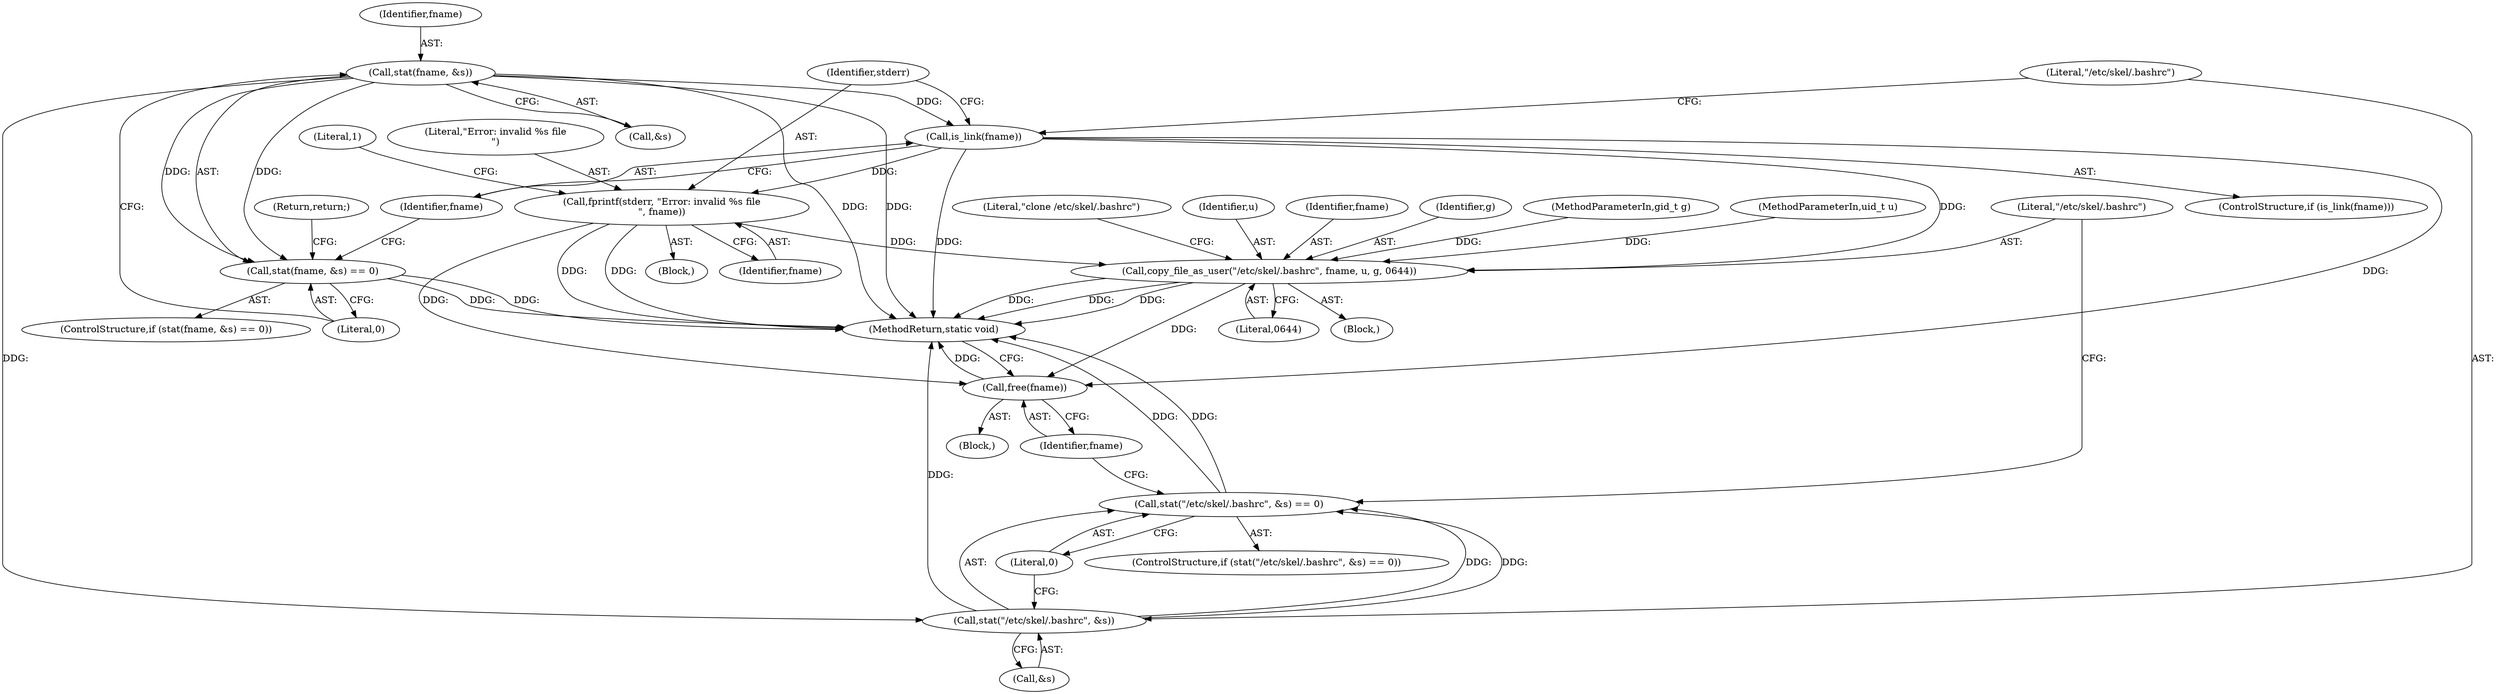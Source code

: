 digraph "0_firejail_903fd8a0789ca3cc3c21d84cd0282481515592ef_1@pointer" {
"1000251" [label="(Call,stat(fname, &s))"];
"1000250" [label="(Call,stat(fname, &s) == 0)"];
"1000258" [label="(Call,is_link(fname))"];
"1000261" [label="(Call,fprintf(stderr, \"Error: invalid %s file\n\", fname))"];
"1000275" [label="(Call,copy_file_as_user(\"/etc/skel/.bashrc\", fname, u, g, 0644))"];
"1000283" [label="(Call,free(fname))"];
"1000269" [label="(Call,stat(\"/etc/skel/.bashrc\", &s))"];
"1000268" [label="(Call,stat(\"/etc/skel/.bashrc\", &s) == 0)"];
"1000285" [label="(MethodReturn,static void)"];
"1000271" [label="(Call,&s)"];
"1000258" [label="(Call,is_link(fname))"];
"1000266" [label="(Literal,1)"];
"1000274" [label="(Block,)"];
"1000284" [label="(Identifier,fname)"];
"1000278" [label="(Identifier,u)"];
"1000277" [label="(Identifier,fname)"];
"1000262" [label="(Identifier,stderr)"];
"1000283" [label="(Call,free(fname))"];
"1000275" [label="(Call,copy_file_as_user(\"/etc/skel/.bashrc\", fname, u, g, 0644))"];
"1000276" [label="(Literal,\"/etc/skel/.bashrc\")"];
"1000263" [label="(Literal,\"Error: invalid %s file\n\")"];
"1000256" [label="(Return,return;)"];
"1000267" [label="(ControlStructure,if (stat(\"/etc/skel/.bashrc\", &s) == 0))"];
"1000280" [label="(Literal,0644)"];
"1000257" [label="(ControlStructure,if (is_link(fname)))"];
"1000251" [label="(Call,stat(fname, &s))"];
"1000270" [label="(Literal,\"/etc/skel/.bashrc\")"];
"1000260" [label="(Block,)"];
"1000259" [label="(Identifier,fname)"];
"1000279" [label="(Identifier,g)"];
"1000236" [label="(Block,)"];
"1000264" [label="(Identifier,fname)"];
"1000250" [label="(Call,stat(fname, &s) == 0)"];
"1000269" [label="(Call,stat(\"/etc/skel/.bashrc\", &s))"];
"1000261" [label="(Call,fprintf(stderr, \"Error: invalid %s file\n\", fname))"];
"1000253" [label="(Call,&s)"];
"1000109" [label="(MethodParameterIn,gid_t g)"];
"1000255" [label="(Literal,0)"];
"1000108" [label="(MethodParameterIn,uid_t u)"];
"1000273" [label="(Literal,0)"];
"1000268" [label="(Call,stat(\"/etc/skel/.bashrc\", &s) == 0)"];
"1000252" [label="(Identifier,fname)"];
"1000282" [label="(Literal,\"clone /etc/skel/.bashrc\")"];
"1000249" [label="(ControlStructure,if (stat(fname, &s) == 0))"];
"1000251" -> "1000250"  [label="AST: "];
"1000251" -> "1000253"  [label="CFG: "];
"1000252" -> "1000251"  [label="AST: "];
"1000253" -> "1000251"  [label="AST: "];
"1000255" -> "1000251"  [label="CFG: "];
"1000251" -> "1000285"  [label="DDG: "];
"1000251" -> "1000285"  [label="DDG: "];
"1000251" -> "1000250"  [label="DDG: "];
"1000251" -> "1000250"  [label="DDG: "];
"1000251" -> "1000258"  [label="DDG: "];
"1000251" -> "1000269"  [label="DDG: "];
"1000250" -> "1000249"  [label="AST: "];
"1000250" -> "1000255"  [label="CFG: "];
"1000255" -> "1000250"  [label="AST: "];
"1000256" -> "1000250"  [label="CFG: "];
"1000259" -> "1000250"  [label="CFG: "];
"1000250" -> "1000285"  [label="DDG: "];
"1000250" -> "1000285"  [label="DDG: "];
"1000258" -> "1000257"  [label="AST: "];
"1000258" -> "1000259"  [label="CFG: "];
"1000259" -> "1000258"  [label="AST: "];
"1000262" -> "1000258"  [label="CFG: "];
"1000270" -> "1000258"  [label="CFG: "];
"1000258" -> "1000285"  [label="DDG: "];
"1000258" -> "1000261"  [label="DDG: "];
"1000258" -> "1000275"  [label="DDG: "];
"1000258" -> "1000283"  [label="DDG: "];
"1000261" -> "1000260"  [label="AST: "];
"1000261" -> "1000264"  [label="CFG: "];
"1000262" -> "1000261"  [label="AST: "];
"1000263" -> "1000261"  [label="AST: "];
"1000264" -> "1000261"  [label="AST: "];
"1000266" -> "1000261"  [label="CFG: "];
"1000261" -> "1000285"  [label="DDG: "];
"1000261" -> "1000285"  [label="DDG: "];
"1000261" -> "1000275"  [label="DDG: "];
"1000261" -> "1000283"  [label="DDG: "];
"1000275" -> "1000274"  [label="AST: "];
"1000275" -> "1000280"  [label="CFG: "];
"1000276" -> "1000275"  [label="AST: "];
"1000277" -> "1000275"  [label="AST: "];
"1000278" -> "1000275"  [label="AST: "];
"1000279" -> "1000275"  [label="AST: "];
"1000280" -> "1000275"  [label="AST: "];
"1000282" -> "1000275"  [label="CFG: "];
"1000275" -> "1000285"  [label="DDG: "];
"1000275" -> "1000285"  [label="DDG: "];
"1000275" -> "1000285"  [label="DDG: "];
"1000108" -> "1000275"  [label="DDG: "];
"1000109" -> "1000275"  [label="DDG: "];
"1000275" -> "1000283"  [label="DDG: "];
"1000283" -> "1000236"  [label="AST: "];
"1000283" -> "1000284"  [label="CFG: "];
"1000284" -> "1000283"  [label="AST: "];
"1000285" -> "1000283"  [label="CFG: "];
"1000283" -> "1000285"  [label="DDG: "];
"1000269" -> "1000268"  [label="AST: "];
"1000269" -> "1000271"  [label="CFG: "];
"1000270" -> "1000269"  [label="AST: "];
"1000271" -> "1000269"  [label="AST: "];
"1000273" -> "1000269"  [label="CFG: "];
"1000269" -> "1000285"  [label="DDG: "];
"1000269" -> "1000268"  [label="DDG: "];
"1000269" -> "1000268"  [label="DDG: "];
"1000268" -> "1000267"  [label="AST: "];
"1000268" -> "1000273"  [label="CFG: "];
"1000273" -> "1000268"  [label="AST: "];
"1000276" -> "1000268"  [label="CFG: "];
"1000284" -> "1000268"  [label="CFG: "];
"1000268" -> "1000285"  [label="DDG: "];
"1000268" -> "1000285"  [label="DDG: "];
}
